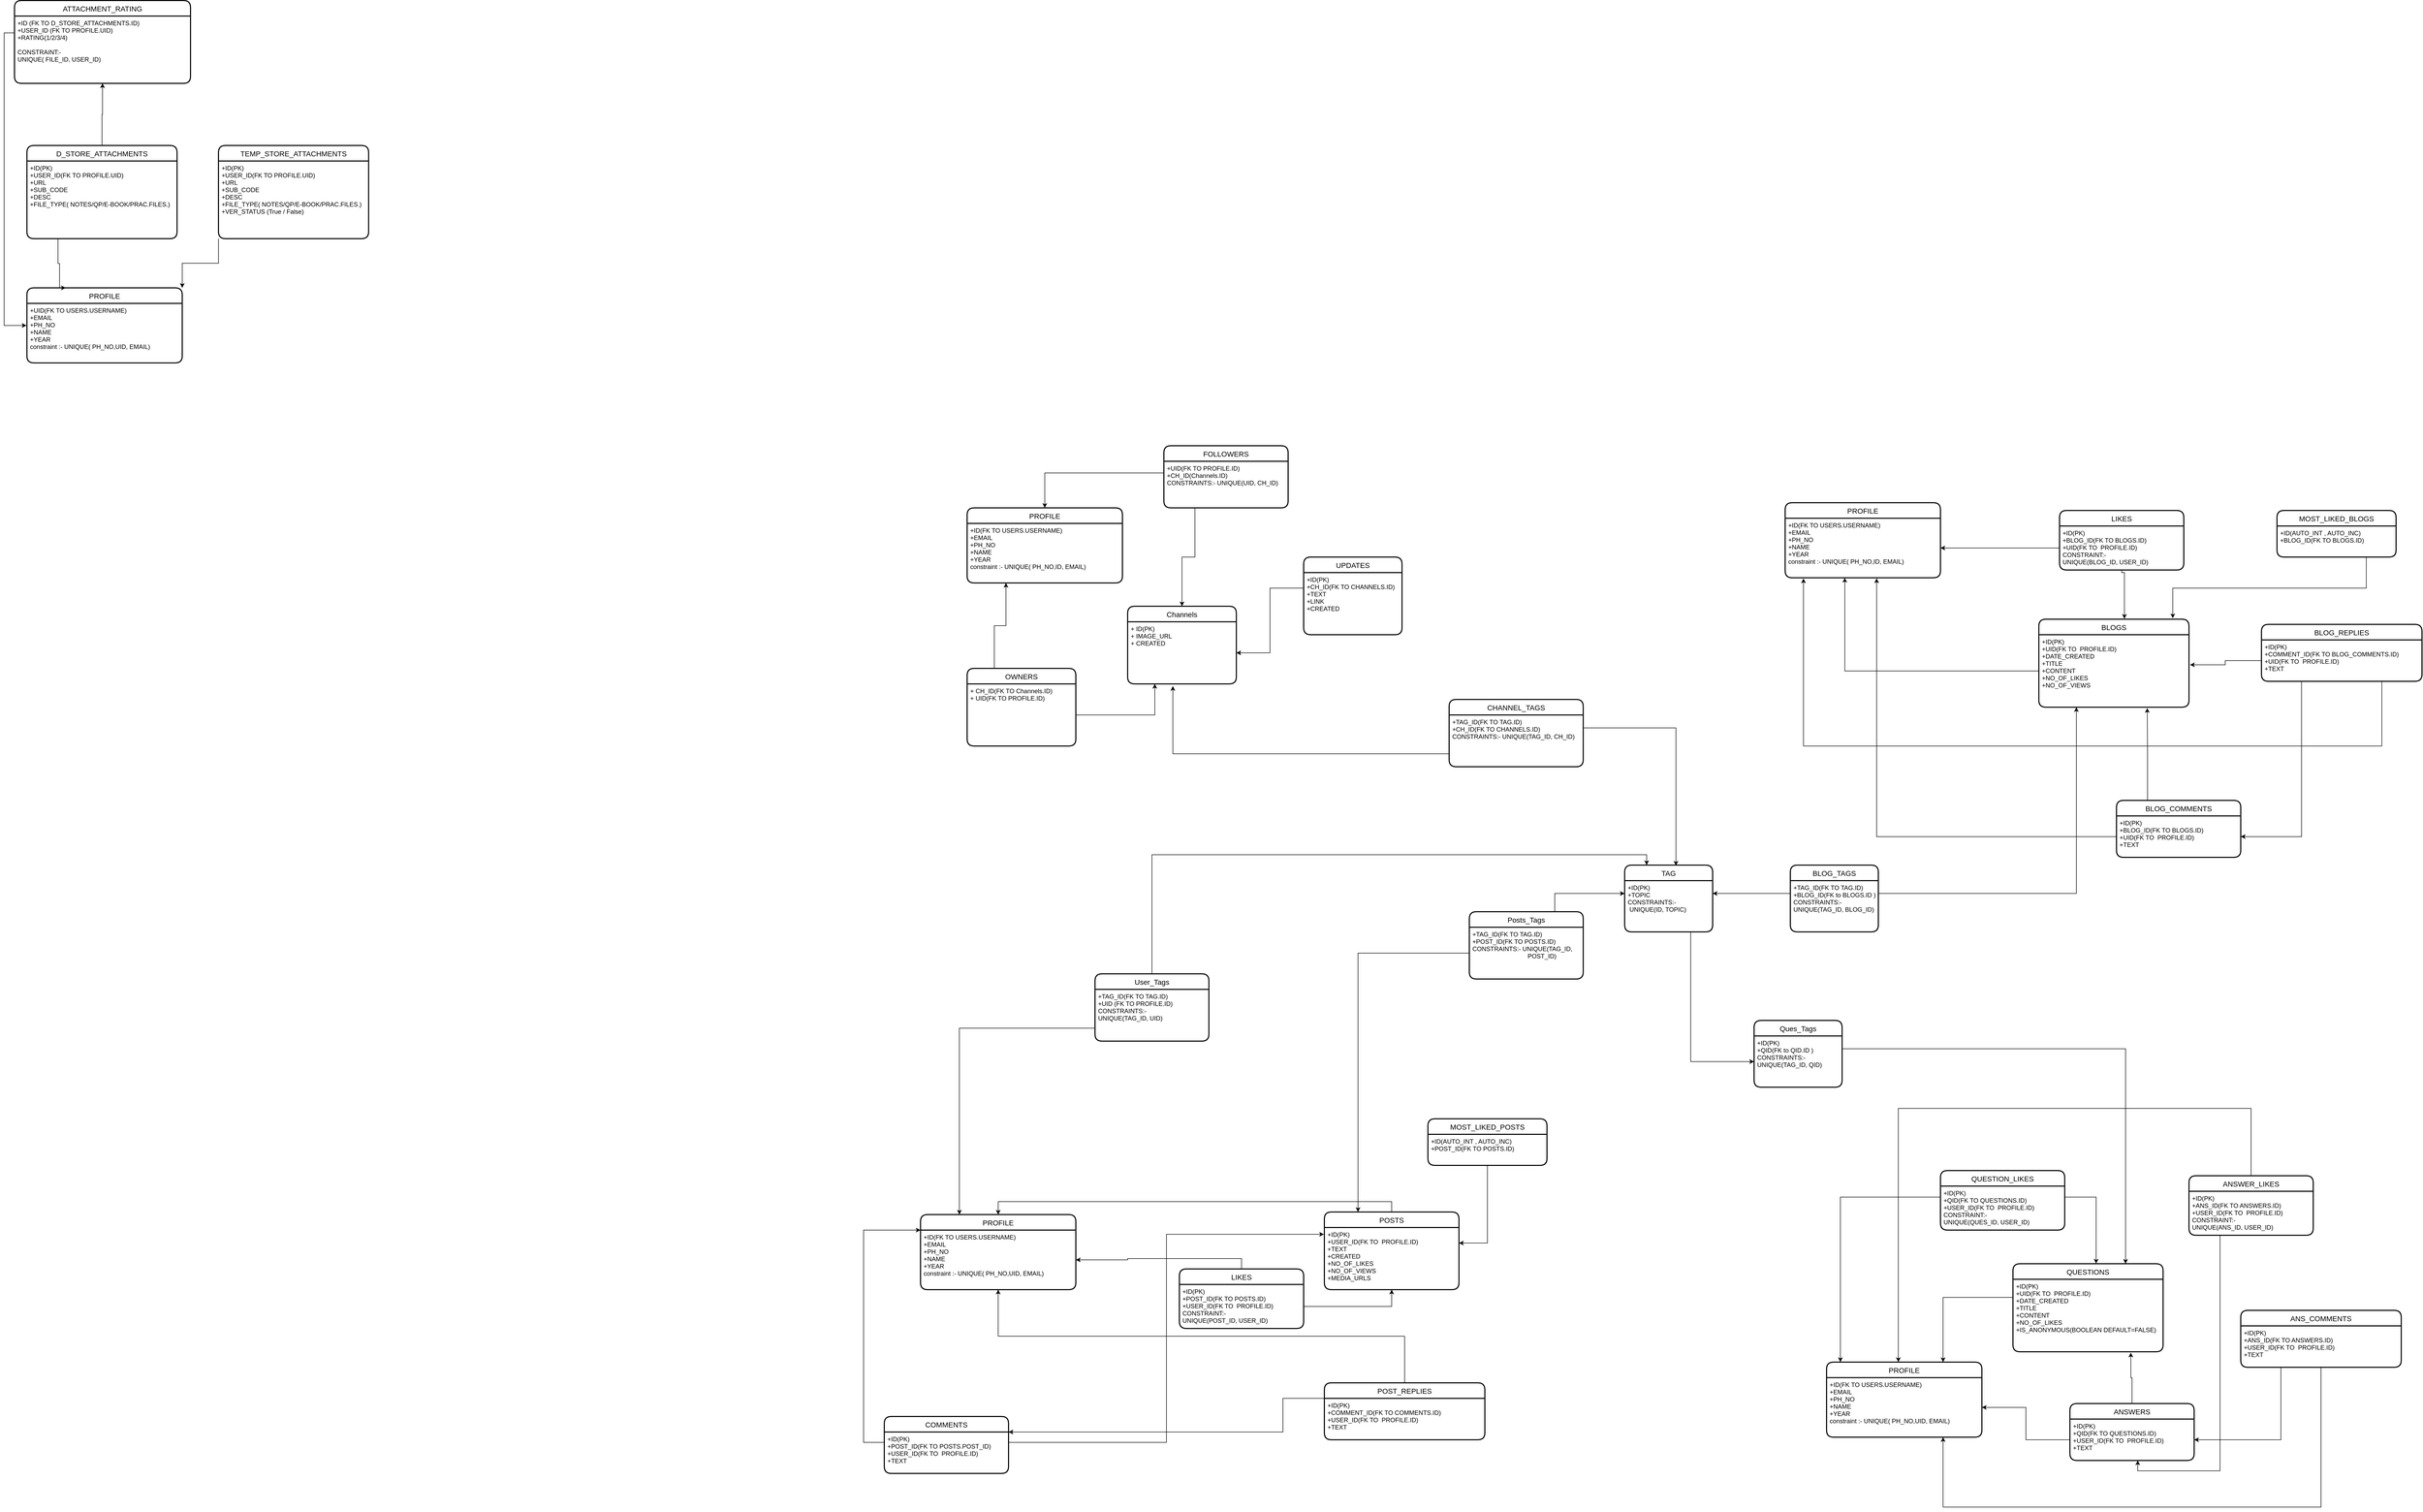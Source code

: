 <mxfile version="20.2.7" type="github">
  <diagram id="v6MhGzl9Ut_vb9ysP9-F" name="Page-1">
    <mxGraphModel dx="3438" dy="3349" grid="1" gridSize="10" guides="1" tooltips="1" connect="1" arrows="1" fold="1" page="1" pageScale="1" pageWidth="827" pageHeight="1169" math="0" shadow="0">
      <root>
        <mxCell id="0" />
        <mxCell id="1" parent="0" />
        <mxCell id="1lAsEYCgAlX6sePm31HV-1" value="PROFILE" style="swimlane;childLayout=stackLayout;horizontal=1;startSize=30;horizontalStack=0;rounded=1;fontSize=14;fontStyle=0;strokeWidth=2;resizeParent=0;resizeLast=1;shadow=0;dashed=0;align=center;" parent="1" vertex="1">
          <mxGeometry x="270" y="305" width="300" height="145" as="geometry">
            <mxRectangle x="70" y="260" width="80" height="30" as="alternateBounds" />
          </mxGeometry>
        </mxCell>
        <mxCell id="1lAsEYCgAlX6sePm31HV-2" value="+ID(FK TO USERS.USERNAME)&#xa;+EMAIL&#xa;+PH_NO&#xa;+NAME&#xa;+YEAR&#xa;constraint :- UNIQUE( PH_NO,UID, EMAIL)" style="align=left;strokeColor=none;fillColor=none;spacingLeft=4;fontSize=12;verticalAlign=top;resizable=0;rotatable=0;part=1;" parent="1lAsEYCgAlX6sePm31HV-1" vertex="1">
          <mxGeometry y="30" width="300" height="115" as="geometry" />
        </mxCell>
        <mxCell id="1lAsEYCgAlX6sePm31HV-76" style="edgeStyle=orthogonalEdgeStyle;rounded=0;orthogonalLoop=1;jettySize=auto;html=1;exitX=0.5;exitY=0;exitDx=0;exitDy=0;entryX=0.5;entryY=0;entryDx=0;entryDy=0;" parent="1" source="1lAsEYCgAlX6sePm31HV-6" target="1lAsEYCgAlX6sePm31HV-1" edge="1">
          <mxGeometry relative="1" as="geometry" />
        </mxCell>
        <mxCell id="1lAsEYCgAlX6sePm31HV-6" value="POSTS" style="swimlane;childLayout=stackLayout;horizontal=1;startSize=30;horizontalStack=0;rounded=1;fontSize=14;fontStyle=0;strokeWidth=2;resizeParent=0;resizeLast=1;shadow=0;dashed=0;align=center;" parent="1" vertex="1">
          <mxGeometry x="1050" y="300" width="260" height="150" as="geometry" />
        </mxCell>
        <mxCell id="1lAsEYCgAlX6sePm31HV-7" value="+ID(PK)&#xa;+USER_ID(FK TO  PROFILE.ID)&#xa;+TEXT&#xa;+CREATED&#xa;+NO_OF_LIKES&#xa;+NO_OF_VIEWS&#xa;+MEDIA_URLS" style="align=left;strokeColor=none;fillColor=none;spacingLeft=4;fontSize=12;verticalAlign=top;resizable=0;rotatable=0;part=1;" parent="1lAsEYCgAlX6sePm31HV-6" vertex="1">
          <mxGeometry y="30" width="260" height="120" as="geometry" />
        </mxCell>
        <mxCell id="1lAsEYCgAlX6sePm31HV-11" value="COMMENTS" style="swimlane;childLayout=stackLayout;horizontal=1;startSize=30;horizontalStack=0;rounded=1;fontSize=14;fontStyle=0;strokeWidth=2;resizeParent=0;resizeLast=1;shadow=0;dashed=0;align=center;" parent="1" vertex="1">
          <mxGeometry x="200" y="695" width="240" height="110" as="geometry" />
        </mxCell>
        <mxCell id="1lAsEYCgAlX6sePm31HV-12" value="+ID(PK)&#xa;+POST_ID(FK TO POSTS.POST_ID)&#xa;+USER_ID(FK TO  PROFILE.ID)&#xa;+TEXT" style="align=left;strokeColor=none;fillColor=none;spacingLeft=4;fontSize=12;verticalAlign=top;resizable=0;rotatable=0;part=1;" parent="1lAsEYCgAlX6sePm31HV-11" vertex="1">
          <mxGeometry y="30" width="240" height="80" as="geometry" />
        </mxCell>
        <mxCell id="1lAsEYCgAlX6sePm31HV-14" style="edgeStyle=orthogonalEdgeStyle;rounded=0;orthogonalLoop=1;jettySize=auto;html=1;exitX=0;exitY=0.25;exitDx=0;exitDy=0;entryX=0;entryY=0;entryDx=0;entryDy=0;" parent="1" source="1lAsEYCgAlX6sePm31HV-12" target="1lAsEYCgAlX6sePm31HV-2" edge="1">
          <mxGeometry relative="1" as="geometry">
            <Array as="points">
              <mxPoint x="160" y="745" />
              <mxPoint x="160" y="335" />
            </Array>
          </mxGeometry>
        </mxCell>
        <mxCell id="1lAsEYCgAlX6sePm31HV-75" style="edgeStyle=orthogonalEdgeStyle;rounded=0;orthogonalLoop=1;jettySize=auto;html=1;exitX=0.5;exitY=0;exitDx=0;exitDy=0;entryX=0.5;entryY=1;entryDx=0;entryDy=0;" parent="1" source="1lAsEYCgAlX6sePm31HV-67" target="1lAsEYCgAlX6sePm31HV-2" edge="1">
          <mxGeometry relative="1" as="geometry" />
        </mxCell>
        <mxCell id="1lAsEYCgAlX6sePm31HV-67" value="POST_REPLIES" style="swimlane;childLayout=stackLayout;horizontal=1;startSize=30;horizontalStack=0;rounded=1;fontSize=14;fontStyle=0;strokeWidth=2;resizeParent=0;resizeLast=1;shadow=0;dashed=0;align=center;" parent="1" vertex="1">
          <mxGeometry x="1050" y="630" width="310" height="110" as="geometry" />
        </mxCell>
        <mxCell id="1lAsEYCgAlX6sePm31HV-68" value="+ID(PK)&#xa;+COMMENT_ID(FK TO COMMENTS.ID)&#xa;+USER_ID(FK TO  PROFILE.ID)&#xa;+TEXT" style="align=left;strokeColor=none;fillColor=none;spacingLeft=4;fontSize=12;verticalAlign=top;resizable=0;rotatable=0;part=1;" parent="1lAsEYCgAlX6sePm31HV-67" vertex="1">
          <mxGeometry y="30" width="310" height="80" as="geometry" />
        </mxCell>
        <mxCell id="1lAsEYCgAlX6sePm31HV-71" style="edgeStyle=orthogonalEdgeStyle;rounded=0;orthogonalLoop=1;jettySize=auto;html=1;exitX=0;exitY=0;exitDx=0;exitDy=0;entryX=1;entryY=0;entryDx=0;entryDy=0;" parent="1" source="1lAsEYCgAlX6sePm31HV-68" target="1lAsEYCgAlX6sePm31HV-12" edge="1">
          <mxGeometry relative="1" as="geometry">
            <Array as="points">
              <mxPoint x="970" y="725" />
            </Array>
          </mxGeometry>
        </mxCell>
        <mxCell id="1lAsEYCgAlX6sePm31HV-73" style="edgeStyle=orthogonalEdgeStyle;rounded=0;orthogonalLoop=1;jettySize=auto;html=1;exitX=1;exitY=0.25;exitDx=0;exitDy=0;entryX=-0.003;entryY=0.109;entryDx=0;entryDy=0;entryPerimeter=0;" parent="1" source="1lAsEYCgAlX6sePm31HV-12" target="1lAsEYCgAlX6sePm31HV-7" edge="1">
          <mxGeometry relative="1" as="geometry" />
        </mxCell>
        <mxCell id="1lAsEYCgAlX6sePm31HV-80" style="edgeStyle=orthogonalEdgeStyle;rounded=0;orthogonalLoop=1;jettySize=auto;html=1;exitX=0.5;exitY=0;exitDx=0;exitDy=0;" parent="1" source="1lAsEYCgAlX6sePm31HV-77" target="1lAsEYCgAlX6sePm31HV-2" edge="1">
          <mxGeometry relative="1" as="geometry" />
        </mxCell>
        <mxCell id="1lAsEYCgAlX6sePm31HV-77" value="LIKES" style="swimlane;childLayout=stackLayout;horizontal=1;startSize=30;horizontalStack=0;rounded=1;fontSize=14;fontStyle=0;strokeWidth=2;resizeParent=0;resizeLast=1;shadow=0;dashed=0;align=center;" parent="1" vertex="1">
          <mxGeometry x="770" y="410" width="240" height="115" as="geometry" />
        </mxCell>
        <mxCell id="1lAsEYCgAlX6sePm31HV-78" value="+ID(PK)&#xa;+POST_ID(FK TO POSTS.ID)&#xa;+USER_ID(FK TO  PROFILE.ID)&#xa;CONSTRAINT:-&#xa;UNIQUE(POST_ID, USER_ID)" style="align=left;strokeColor=none;fillColor=none;spacingLeft=4;fontSize=12;verticalAlign=top;resizable=0;rotatable=0;part=1;" parent="1lAsEYCgAlX6sePm31HV-77" vertex="1">
          <mxGeometry y="30" width="240" height="85" as="geometry" />
        </mxCell>
        <mxCell id="1lAsEYCgAlX6sePm31HV-89" value="MOST_LIKED_POSTS" style="swimlane;childLayout=stackLayout;horizontal=1;startSize=30;horizontalStack=0;rounded=1;fontSize=14;fontStyle=0;strokeWidth=2;resizeParent=0;resizeLast=1;shadow=0;dashed=0;align=center;" parent="1" vertex="1">
          <mxGeometry x="1250" y="120" width="230" height="90" as="geometry" />
        </mxCell>
        <mxCell id="1lAsEYCgAlX6sePm31HV-90" value="+ID(AUTO_INT , AUTO_INC)&#xa;+POST_ID(FK TO POSTS.ID)" style="align=left;strokeColor=none;fillColor=none;spacingLeft=4;fontSize=12;verticalAlign=top;resizable=0;rotatable=0;part=1;" parent="1lAsEYCgAlX6sePm31HV-89" vertex="1">
          <mxGeometry y="30" width="230" height="60" as="geometry" />
        </mxCell>
        <mxCell id="1lAsEYCgAlX6sePm31HV-91" style="edgeStyle=orthogonalEdgeStyle;rounded=0;orthogonalLoop=1;jettySize=auto;html=1;exitX=0.5;exitY=1;exitDx=0;exitDy=0;entryX=1;entryY=0.25;entryDx=0;entryDy=0;" parent="1" source="1lAsEYCgAlX6sePm31HV-90" target="1lAsEYCgAlX6sePm31HV-7" edge="1">
          <mxGeometry relative="1" as="geometry" />
        </mxCell>
        <mxCell id="JsNUfQA0gymqFtGWAfHF-6" style="edgeStyle=orthogonalEdgeStyle;rounded=0;orthogonalLoop=1;jettySize=auto;html=1;exitX=1;exitY=0.5;exitDx=0;exitDy=0;entryX=0.5;entryY=1;entryDx=0;entryDy=0;" parent="1" source="1lAsEYCgAlX6sePm31HV-78" target="1lAsEYCgAlX6sePm31HV-7" edge="1">
          <mxGeometry relative="1" as="geometry" />
        </mxCell>
        <mxCell id="MGJTp-JD5_m7ENDqBsiT-18" value="BLOGS" style="swimlane;childLayout=stackLayout;horizontal=1;startSize=30;horizontalStack=0;rounded=1;fontSize=14;fontStyle=0;strokeWidth=2;resizeParent=0;resizeLast=1;shadow=0;dashed=0;align=center;" parent="1" vertex="1">
          <mxGeometry x="2430" y="-845" width="290" height="170" as="geometry" />
        </mxCell>
        <mxCell id="MGJTp-JD5_m7ENDqBsiT-19" value="+ID(PK)&#xa;+UID(FK TO  PROFILE.ID)&#xa;+DATE_CREATED&#xa;+TITLE&#xa;+CONTENT&#xa;+NO_OF_LIKES&#xa;+NO_OF_VIEWS&#xa;" style="align=left;strokeColor=none;fillColor=none;spacingLeft=4;fontSize=12;verticalAlign=top;resizable=0;rotatable=0;part=1;" parent="MGJTp-JD5_m7ENDqBsiT-18" vertex="1">
          <mxGeometry y="30" width="290" height="140" as="geometry" />
        </mxCell>
        <mxCell id="MGJTp-JD5_m7ENDqBsiT-20" value="LIKES" style="swimlane;childLayout=stackLayout;horizontal=1;startSize=30;horizontalStack=0;rounded=1;fontSize=14;fontStyle=0;strokeWidth=2;resizeParent=0;resizeLast=1;shadow=0;dashed=0;align=center;" parent="1" vertex="1">
          <mxGeometry x="2470" y="-1055" width="240" height="115" as="geometry" />
        </mxCell>
        <mxCell id="MGJTp-JD5_m7ENDqBsiT-21" value="+ID(PK)&#xa;+BLOG_ID(FK TO BLOGS.ID)&#xa;+UID(FK TO  PROFILE.ID)&#xa;CONSTRAINT:-&#xa;UNIQUE(BLOG_ID, USER_ID)" style="align=left;strokeColor=none;fillColor=none;spacingLeft=4;fontSize=12;verticalAlign=top;resizable=0;rotatable=0;part=1;" parent="MGJTp-JD5_m7ENDqBsiT-20" vertex="1">
          <mxGeometry y="30" width="240" height="85" as="geometry" />
        </mxCell>
        <mxCell id="MGJTp-JD5_m7ENDqBsiT-85" style="edgeStyle=orthogonalEdgeStyle;rounded=0;orthogonalLoop=1;jettySize=auto;html=1;exitX=0.25;exitY=0;exitDx=0;exitDy=0;entryX=0.722;entryY=1.012;entryDx=0;entryDy=0;entryPerimeter=0;" parent="1" source="MGJTp-JD5_m7ENDqBsiT-22" target="MGJTp-JD5_m7ENDqBsiT-19" edge="1">
          <mxGeometry relative="1" as="geometry" />
        </mxCell>
        <mxCell id="MGJTp-JD5_m7ENDqBsiT-22" value="BLOG_COMMENTS" style="swimlane;childLayout=stackLayout;horizontal=1;startSize=30;horizontalStack=0;rounded=1;fontSize=14;fontStyle=0;strokeWidth=2;resizeParent=0;resizeLast=1;shadow=0;dashed=0;align=center;" parent="1" vertex="1">
          <mxGeometry x="2580" y="-495" width="240" height="110" as="geometry" />
        </mxCell>
        <mxCell id="MGJTp-JD5_m7ENDqBsiT-23" value="+ID(PK)&#xa;+BLOG_ID(FK TO BLOGS.ID)&#xa;+UID(FK TO  PROFILE.ID)&#xa;+TEXT" style="align=left;strokeColor=none;fillColor=none;spacingLeft=4;fontSize=12;verticalAlign=top;resizable=0;rotatable=0;part=1;" parent="MGJTp-JD5_m7ENDqBsiT-22" vertex="1">
          <mxGeometry y="30" width="240" height="80" as="geometry" />
        </mxCell>
        <mxCell id="MGJTp-JD5_m7ENDqBsiT-24" value="MOST_LIKED_BLOGS" style="swimlane;childLayout=stackLayout;horizontal=1;startSize=30;horizontalStack=0;rounded=1;fontSize=14;fontStyle=0;strokeWidth=2;resizeParent=0;resizeLast=1;shadow=0;dashed=0;align=center;" parent="1" vertex="1">
          <mxGeometry x="2890" y="-1055" width="230" height="90" as="geometry" />
        </mxCell>
        <mxCell id="MGJTp-JD5_m7ENDqBsiT-25" value="+ID(AUTO_INT , AUTO_INC)&#xa;+BLOG_ID(FK TO BLOGS.ID)" style="align=left;strokeColor=none;fillColor=none;spacingLeft=4;fontSize=12;verticalAlign=top;resizable=0;rotatable=0;part=1;" parent="MGJTp-JD5_m7ENDqBsiT-24" vertex="1">
          <mxGeometry y="30" width="230" height="60" as="geometry" />
        </mxCell>
        <mxCell id="MGJTp-JD5_m7ENDqBsiT-26" style="edgeStyle=orthogonalEdgeStyle;rounded=0;orthogonalLoop=1;jettySize=auto;html=1;entryX=0.57;entryY=-0.005;entryDx=0;entryDy=0;entryPerimeter=0;" parent="1" source="MGJTp-JD5_m7ENDqBsiT-21" target="MGJTp-JD5_m7ENDqBsiT-18" edge="1">
          <mxGeometry relative="1" as="geometry">
            <Array as="points">
              <mxPoint x="2590" y="-935" />
              <mxPoint x="2595" y="-935" />
            </Array>
          </mxGeometry>
        </mxCell>
        <mxCell id="MGJTp-JD5_m7ENDqBsiT-27" value="BLOG_REPLIES" style="swimlane;childLayout=stackLayout;horizontal=1;startSize=30;horizontalStack=0;rounded=1;fontSize=14;fontStyle=0;strokeWidth=2;resizeParent=0;resizeLast=1;shadow=0;dashed=0;align=center;" parent="1" vertex="1">
          <mxGeometry x="2860" y="-835" width="310" height="110" as="geometry" />
        </mxCell>
        <mxCell id="MGJTp-JD5_m7ENDqBsiT-28" value="+ID(PK)&#xa;+COMMENT_ID(FK TO BLOG_COMMENTS.ID)&#xa;+UID(FK TO  PROFILE.ID)&#xa;+TEXT" style="align=left;strokeColor=none;fillColor=none;spacingLeft=4;fontSize=12;verticalAlign=top;resizable=0;rotatable=0;part=1;" parent="MGJTp-JD5_m7ENDqBsiT-27" vertex="1">
          <mxGeometry y="30" width="310" height="80" as="geometry" />
        </mxCell>
        <mxCell id="MGJTp-JD5_m7ENDqBsiT-29" style="edgeStyle=orthogonalEdgeStyle;rounded=0;orthogonalLoop=1;jettySize=auto;html=1;exitX=0;exitY=0.5;exitDx=0;exitDy=0;entryX=1.007;entryY=0.415;entryDx=0;entryDy=0;entryPerimeter=0;" parent="1" source="MGJTp-JD5_m7ENDqBsiT-28" target="MGJTp-JD5_m7ENDqBsiT-19" edge="1">
          <mxGeometry relative="1" as="geometry" />
        </mxCell>
        <mxCell id="MGJTp-JD5_m7ENDqBsiT-30" style="edgeStyle=orthogonalEdgeStyle;rounded=0;orthogonalLoop=1;jettySize=auto;html=1;exitX=0.75;exitY=1;exitDx=0;exitDy=0;entryX=0.892;entryY=-0.011;entryDx=0;entryDy=0;entryPerimeter=0;" parent="1" source="MGJTp-JD5_m7ENDqBsiT-25" target="MGJTp-JD5_m7ENDqBsiT-18" edge="1">
          <mxGeometry relative="1" as="geometry" />
        </mxCell>
        <mxCell id="MGJTp-JD5_m7ENDqBsiT-31" style="edgeStyle=orthogonalEdgeStyle;rounded=0;orthogonalLoop=1;jettySize=auto;html=1;exitX=0.25;exitY=1;exitDx=0;exitDy=0;entryX=1;entryY=0.5;entryDx=0;entryDy=0;" parent="1" source="MGJTp-JD5_m7ENDqBsiT-28" target="MGJTp-JD5_m7ENDqBsiT-23" edge="1">
          <mxGeometry relative="1" as="geometry" />
        </mxCell>
        <mxCell id="MGJTp-JD5_m7ENDqBsiT-36" value="PROFILE" style="swimlane;childLayout=stackLayout;horizontal=1;startSize=30;horizontalStack=0;rounded=1;fontSize=14;fontStyle=0;strokeWidth=2;resizeParent=0;resizeLast=1;shadow=0;dashed=0;align=center;" parent="1" vertex="1">
          <mxGeometry x="1940" y="-1070" width="300" height="145" as="geometry">
            <mxRectangle x="70" y="260" width="80" height="30" as="alternateBounds" />
          </mxGeometry>
        </mxCell>
        <mxCell id="MGJTp-JD5_m7ENDqBsiT-37" value="+ID(FK TO USERS.USERNAME)&#xa;+EMAIL&#xa;+PH_NO&#xa;+NAME&#xa;+YEAR&#xa;constraint :- UNIQUE( PH_NO,ID, EMAIL)" style="align=left;strokeColor=none;fillColor=none;spacingLeft=4;fontSize=12;verticalAlign=top;resizable=0;rotatable=0;part=1;" parent="MGJTp-JD5_m7ENDqBsiT-36" vertex="1">
          <mxGeometry y="30" width="300" height="115" as="geometry" />
        </mxCell>
        <mxCell id="MGJTp-JD5_m7ENDqBsiT-41" style="edgeStyle=orthogonalEdgeStyle;rounded=0;orthogonalLoop=1;jettySize=auto;html=1;exitX=0;exitY=0.5;exitDx=0;exitDy=0;entryX=0.384;entryY=1.001;entryDx=0;entryDy=0;entryPerimeter=0;" parent="1" source="MGJTp-JD5_m7ENDqBsiT-19" target="MGJTp-JD5_m7ENDqBsiT-37" edge="1">
          <mxGeometry relative="1" as="geometry" />
        </mxCell>
        <mxCell id="MGJTp-JD5_m7ENDqBsiT-42" style="edgeStyle=orthogonalEdgeStyle;rounded=0;orthogonalLoop=1;jettySize=auto;html=1;exitX=0;exitY=0.5;exitDx=0;exitDy=0;entryX=0.589;entryY=1.01;entryDx=0;entryDy=0;entryPerimeter=0;" parent="1" source="MGJTp-JD5_m7ENDqBsiT-23" target="MGJTp-JD5_m7ENDqBsiT-37" edge="1">
          <mxGeometry relative="1" as="geometry" />
        </mxCell>
        <mxCell id="MGJTp-JD5_m7ENDqBsiT-52" value="PROFILE" style="swimlane;childLayout=stackLayout;horizontal=1;startSize=30;horizontalStack=0;rounded=1;fontSize=14;fontStyle=0;strokeWidth=2;resizeParent=0;resizeLast=1;shadow=0;dashed=0;align=center;" parent="1" vertex="1">
          <mxGeometry x="-1456" y="-1485" width="300" height="145" as="geometry">
            <mxRectangle x="70" y="260" width="80" height="30" as="alternateBounds" />
          </mxGeometry>
        </mxCell>
        <mxCell id="MGJTp-JD5_m7ENDqBsiT-53" value="+UID(FK TO USERS.USERNAME)&#xa;+EMAIL&#xa;+PH_NO&#xa;+NAME&#xa;+YEAR&#xa;constraint :- UNIQUE( PH_NO,UID, EMAIL)" style="align=left;strokeColor=none;fillColor=none;spacingLeft=4;fontSize=12;verticalAlign=top;resizable=0;rotatable=0;part=1;" parent="MGJTp-JD5_m7ENDqBsiT-52" vertex="1">
          <mxGeometry y="30" width="300" height="115" as="geometry" />
        </mxCell>
        <mxCell id="MGJTp-JD5_m7ENDqBsiT-54" style="edgeStyle=orthogonalEdgeStyle;rounded=0;orthogonalLoop=1;jettySize=auto;html=1;exitX=0.5;exitY=0;exitDx=0;exitDy=0;entryX=0.5;entryY=1;entryDx=0;entryDy=0;" parent="1" source="MGJTp-JD5_m7ENDqBsiT-55" target="MGJTp-JD5_m7ENDqBsiT-62" edge="1">
          <mxGeometry relative="1" as="geometry" />
        </mxCell>
        <mxCell id="MGJTp-JD5_m7ENDqBsiT-55" value="D_STORE_ATTACHMENTS" style="swimlane;childLayout=stackLayout;horizontal=1;startSize=30;horizontalStack=0;rounded=1;fontSize=14;fontStyle=0;strokeWidth=2;resizeParent=0;resizeLast=1;shadow=0;dashed=0;align=center;" parent="1" vertex="1">
          <mxGeometry x="-1456" y="-1760" width="290" height="180" as="geometry" />
        </mxCell>
        <mxCell id="MGJTp-JD5_m7ENDqBsiT-56" value="+ID(PK)&#xa;+USER_ID(FK TO PROFILE.UID)&#xa;+URL&#xa;+SUB_CODE&#xa;+DESC&#xa;+FILE_TYPE( NOTES/QP/E-BOOK/PRAC.FILES.)&#xa;" style="align=left;strokeColor=none;fillColor=none;spacingLeft=4;fontSize=12;verticalAlign=top;resizable=0;rotatable=0;part=1;" parent="MGJTp-JD5_m7ENDqBsiT-55" vertex="1">
          <mxGeometry y="30" width="290" height="150" as="geometry" />
        </mxCell>
        <mxCell id="MGJTp-JD5_m7ENDqBsiT-57" value="TEMP_STORE_ATTACHMENTS" style="swimlane;childLayout=stackLayout;horizontal=1;startSize=30;horizontalStack=0;rounded=1;fontSize=14;fontStyle=0;strokeWidth=2;resizeParent=0;resizeLast=1;shadow=0;dashed=0;align=center;" parent="1" vertex="1">
          <mxGeometry x="-1086" y="-1760" width="290" height="180" as="geometry" />
        </mxCell>
        <mxCell id="MGJTp-JD5_m7ENDqBsiT-58" value="+ID(PK)&#xa;+USER_ID(FK TO PROFILE.UID)&#xa;+URL&#xa;+SUB_CODE&#xa;+DESC&#xa;+FILE_TYPE( NOTES/QP/E-BOOK/PRAC.FILES.)&#xa;+VER_STATUS (True / False)" style="align=left;strokeColor=none;fillColor=none;spacingLeft=4;fontSize=12;verticalAlign=top;resizable=0;rotatable=0;part=1;" parent="MGJTp-JD5_m7ENDqBsiT-57" vertex="1">
          <mxGeometry y="30" width="290" height="150" as="geometry" />
        </mxCell>
        <mxCell id="MGJTp-JD5_m7ENDqBsiT-59" style="edgeStyle=orthogonalEdgeStyle;rounded=0;orthogonalLoop=1;jettySize=auto;html=1;exitX=0.25;exitY=1;exitDx=0;exitDy=0;entryX=0.25;entryY=0;entryDx=0;entryDy=0;" parent="1" source="MGJTp-JD5_m7ENDqBsiT-56" target="MGJTp-JD5_m7ENDqBsiT-52" edge="1">
          <mxGeometry relative="1" as="geometry">
            <Array as="points">
              <mxPoint x="-1396" y="-1580" />
              <mxPoint x="-1396" y="-1532" />
              <mxPoint x="-1393" y="-1532" />
            </Array>
          </mxGeometry>
        </mxCell>
        <mxCell id="MGJTp-JD5_m7ENDqBsiT-60" style="edgeStyle=orthogonalEdgeStyle;rounded=0;orthogonalLoop=1;jettySize=auto;html=1;exitX=0;exitY=1;exitDx=0;exitDy=0;entryX=1;entryY=0;entryDx=0;entryDy=0;" parent="1" source="MGJTp-JD5_m7ENDqBsiT-58" target="MGJTp-JD5_m7ENDqBsiT-52" edge="1">
          <mxGeometry relative="1" as="geometry" />
        </mxCell>
        <mxCell id="MGJTp-JD5_m7ENDqBsiT-61" value="ATTACHMENT_RATING" style="swimlane;childLayout=stackLayout;horizontal=1;startSize=30;horizontalStack=0;rounded=1;fontSize=14;fontStyle=0;strokeWidth=2;resizeParent=0;resizeLast=1;shadow=0;dashed=0;align=center;" parent="1" vertex="1">
          <mxGeometry x="-1480" y="-2040" width="340" height="160" as="geometry" />
        </mxCell>
        <mxCell id="MGJTp-JD5_m7ENDqBsiT-62" value="+ID (FK TO D_STORE_ATTACHMENTS.ID)&#xa;+USER_ID (FK TO PROFILE.UID)&#xa;+RATING(1/2/3/4)&#xa;&#xa;CONSTRAINT:-&#xa;UNIQUE( FILE_ID, USER_ID)" style="align=left;strokeColor=none;fillColor=none;spacingLeft=4;fontSize=12;verticalAlign=top;resizable=0;rotatable=0;part=1;" parent="MGJTp-JD5_m7ENDqBsiT-61" vertex="1">
          <mxGeometry y="30" width="340" height="130" as="geometry" />
        </mxCell>
        <mxCell id="MGJTp-JD5_m7ENDqBsiT-63" style="edgeStyle=orthogonalEdgeStyle;rounded=0;orthogonalLoop=1;jettySize=auto;html=1;exitX=0;exitY=0.25;exitDx=0;exitDy=0;entryX=-0.003;entryY=0.371;entryDx=0;entryDy=0;entryPerimeter=0;" parent="1" source="MGJTp-JD5_m7ENDqBsiT-62" target="MGJTp-JD5_m7ENDqBsiT-53" edge="1">
          <mxGeometry relative="1" as="geometry" />
        </mxCell>
        <mxCell id="MGJTp-JD5_m7ENDqBsiT-65" value="PROFILE" style="swimlane;childLayout=stackLayout;horizontal=1;startSize=30;horizontalStack=0;rounded=1;fontSize=14;fontStyle=0;strokeWidth=2;resizeParent=0;resizeLast=1;shadow=0;dashed=0;align=center;" parent="1" vertex="1">
          <mxGeometry x="2020" y="590" width="300" height="145" as="geometry">
            <mxRectangle x="70" y="260" width="80" height="30" as="alternateBounds" />
          </mxGeometry>
        </mxCell>
        <mxCell id="MGJTp-JD5_m7ENDqBsiT-66" value="+ID(FK TO USERS.USERNAME)&#xa;+EMAIL&#xa;+PH_NO&#xa;+NAME&#xa;+YEAR&#xa;constraint :- UNIQUE( PH_NO,UID, EMAIL)" style="align=left;strokeColor=none;fillColor=none;spacingLeft=4;fontSize=12;verticalAlign=top;resizable=0;rotatable=0;part=1;" parent="MGJTp-JD5_m7ENDqBsiT-65" vertex="1">
          <mxGeometry y="30" width="300" height="115" as="geometry" />
        </mxCell>
        <mxCell id="MGJTp-JD5_m7ENDqBsiT-94" style="edgeStyle=orthogonalEdgeStyle;rounded=0;orthogonalLoop=1;jettySize=auto;html=1;exitX=0.5;exitY=0;exitDx=0;exitDy=0;entryX=0.785;entryY=1.012;entryDx=0;entryDy=0;entryPerimeter=0;" parent="1" source="MGJTp-JD5_m7ENDqBsiT-73" target="MGJTp-JD5_m7ENDqBsiT-84" edge="1">
          <mxGeometry relative="1" as="geometry" />
        </mxCell>
        <mxCell id="MGJTp-JD5_m7ENDqBsiT-73" value="ANSWERS" style="swimlane;childLayout=stackLayout;horizontal=1;startSize=30;horizontalStack=0;rounded=1;fontSize=14;fontStyle=0;strokeWidth=2;resizeParent=0;resizeLast=1;shadow=0;dashed=0;align=center;" parent="1" vertex="1">
          <mxGeometry x="2490" y="670" width="240" height="110" as="geometry" />
        </mxCell>
        <mxCell id="MGJTp-JD5_m7ENDqBsiT-74" value="+ID(PK)&#xa;+QID(FK TO QUESTIONS.ID)&#xa;+USER_ID(FK TO  PROFILE.ID)&#xa;+TEXT" style="align=left;strokeColor=none;fillColor=none;spacingLeft=4;fontSize=12;verticalAlign=top;resizable=0;rotatable=0;part=1;" parent="MGJTp-JD5_m7ENDqBsiT-73" vertex="1">
          <mxGeometry y="30" width="240" height="80" as="geometry" />
        </mxCell>
        <mxCell id="MGJTp-JD5_m7ENDqBsiT-75" value="ANS_COMMENTS" style="swimlane;childLayout=stackLayout;horizontal=1;startSize=30;horizontalStack=0;rounded=1;fontSize=14;fontStyle=0;strokeWidth=2;resizeParent=0;resizeLast=1;shadow=0;dashed=0;align=center;" parent="1" vertex="1">
          <mxGeometry x="2820" y="490" width="310" height="110" as="geometry" />
        </mxCell>
        <mxCell id="MGJTp-JD5_m7ENDqBsiT-76" value="+ID(PK)&#xa;+ANS_ID(FK TO ANSWERS.ID)&#xa;+USER_ID(FK TO  PROFILE.ID)&#xa;+TEXT" style="align=left;strokeColor=none;fillColor=none;spacingLeft=4;fontSize=12;verticalAlign=top;resizable=0;rotatable=0;part=1;" parent="MGJTp-JD5_m7ENDqBsiT-75" vertex="1">
          <mxGeometry y="30" width="310" height="80" as="geometry" />
        </mxCell>
        <mxCell id="MGJTp-JD5_m7ENDqBsiT-77" value="QUESTION_LIKES" style="swimlane;childLayout=stackLayout;horizontal=1;startSize=30;horizontalStack=0;rounded=1;fontSize=14;fontStyle=0;strokeWidth=2;resizeParent=0;resizeLast=1;shadow=0;dashed=0;align=center;" parent="1" vertex="1">
          <mxGeometry x="2240" y="220" width="240" height="115" as="geometry" />
        </mxCell>
        <mxCell id="MGJTp-JD5_m7ENDqBsiT-78" value="+ID(PK)&#xa;+QID(FK TO QUESTIONS.ID)&#xa;+USER_ID(FK TO  PROFILE.ID)&#xa;CONSTRAINT:-&#xa;UNIQUE(QUES_ID, USER_ID)" style="align=left;strokeColor=none;fillColor=none;spacingLeft=4;fontSize=12;verticalAlign=top;resizable=0;rotatable=0;part=1;" parent="MGJTp-JD5_m7ENDqBsiT-77" vertex="1">
          <mxGeometry y="30" width="240" height="85" as="geometry" />
        </mxCell>
        <mxCell id="MGJTp-JD5_m7ENDqBsiT-91" style="edgeStyle=orthogonalEdgeStyle;rounded=0;orthogonalLoop=1;jettySize=auto;html=1;exitX=0.5;exitY=0;exitDx=0;exitDy=0;entryX=0.462;entryY=-0.001;entryDx=0;entryDy=0;entryPerimeter=0;" parent="1" source="MGJTp-JD5_m7ENDqBsiT-79" target="MGJTp-JD5_m7ENDqBsiT-65" edge="1">
          <mxGeometry relative="1" as="geometry">
            <Array as="points">
              <mxPoint x="2840" y="100" />
              <mxPoint x="2159" y="100" />
            </Array>
          </mxGeometry>
        </mxCell>
        <mxCell id="MGJTp-JD5_m7ENDqBsiT-79" value="ANSWER_LIKES" style="swimlane;childLayout=stackLayout;horizontal=1;startSize=30;horizontalStack=0;rounded=1;fontSize=14;fontStyle=0;strokeWidth=2;resizeParent=0;resizeLast=1;shadow=0;dashed=0;align=center;" parent="1" vertex="1">
          <mxGeometry x="2720" y="230" width="240" height="115" as="geometry" />
        </mxCell>
        <mxCell id="MGJTp-JD5_m7ENDqBsiT-80" value="+ID(PK)&#xa;+ANS_ID(FK TO ANSWERS.ID)&#xa;+USER_ID(FK TO  PROFILE.ID)&#xa;CONSTRAINT:-&#xa;UNIQUE(ANS_ID, USER_ID)" style="align=left;strokeColor=none;fillColor=none;spacingLeft=4;fontSize=12;verticalAlign=top;resizable=0;rotatable=0;part=1;" parent="MGJTp-JD5_m7ENDqBsiT-79" vertex="1">
          <mxGeometry y="30" width="240" height="85" as="geometry" />
        </mxCell>
        <mxCell id="MGJTp-JD5_m7ENDqBsiT-83" value="QUESTIONS" style="swimlane;childLayout=stackLayout;horizontal=1;startSize=30;horizontalStack=0;rounded=1;fontSize=14;fontStyle=0;strokeWidth=2;resizeParent=0;resizeLast=1;shadow=0;dashed=0;align=center;" parent="1" vertex="1">
          <mxGeometry x="2380" y="400" width="290" height="170" as="geometry" />
        </mxCell>
        <mxCell id="MGJTp-JD5_m7ENDqBsiT-84" value="+ID(PK)&#xa;+UID(FK TO  PROFILE.ID)&#xa;+DATE_CREATED&#xa;+TITLE&#xa;+CONTENT&#xa;+NO_OF_LIKES&#xa;+IS_ANONYMOUS(BOOLEAN DEFAULT=FALSE)&#xa;" style="align=left;strokeColor=none;fillColor=none;spacingLeft=4;fontSize=12;verticalAlign=top;resizable=0;rotatable=0;part=1;" parent="MGJTp-JD5_m7ENDqBsiT-83" vertex="1">
          <mxGeometry y="30" width="290" height="140" as="geometry" />
        </mxCell>
        <mxCell id="MGJTp-JD5_m7ENDqBsiT-86" style="edgeStyle=orthogonalEdgeStyle;rounded=0;orthogonalLoop=1;jettySize=auto;html=1;exitX=0;exitY=0.5;exitDx=0;exitDy=0;entryX=1;entryY=0.5;entryDx=0;entryDy=0;" parent="1" source="MGJTp-JD5_m7ENDqBsiT-21" target="MGJTp-JD5_m7ENDqBsiT-37" edge="1">
          <mxGeometry relative="1" as="geometry" />
        </mxCell>
        <mxCell id="MGJTp-JD5_m7ENDqBsiT-87" style="edgeStyle=orthogonalEdgeStyle;rounded=0;orthogonalLoop=1;jettySize=auto;html=1;exitX=0.75;exitY=1;exitDx=0;exitDy=0;entryX=0.118;entryY=1.012;entryDx=0;entryDy=0;entryPerimeter=0;" parent="1" source="MGJTp-JD5_m7ENDqBsiT-28" target="MGJTp-JD5_m7ENDqBsiT-37" edge="1">
          <mxGeometry relative="1" as="geometry">
            <Array as="points">
              <mxPoint x="3093" y="-600" />
              <mxPoint x="1975" y="-600" />
            </Array>
          </mxGeometry>
        </mxCell>
        <mxCell id="MGJTp-JD5_m7ENDqBsiT-88" style="edgeStyle=orthogonalEdgeStyle;rounded=0;orthogonalLoop=1;jettySize=auto;html=1;exitX=0;exitY=0.25;exitDx=0;exitDy=0;entryX=0.089;entryY=-0.001;entryDx=0;entryDy=0;entryPerimeter=0;" parent="1" source="MGJTp-JD5_m7ENDqBsiT-78" target="MGJTp-JD5_m7ENDqBsiT-65" edge="1">
          <mxGeometry relative="1" as="geometry" />
        </mxCell>
        <mxCell id="MGJTp-JD5_m7ENDqBsiT-89" style="edgeStyle=orthogonalEdgeStyle;rounded=0;orthogonalLoop=1;jettySize=auto;html=1;" parent="1" source="MGJTp-JD5_m7ENDqBsiT-74" target="MGJTp-JD5_m7ENDqBsiT-66" edge="1">
          <mxGeometry relative="1" as="geometry" />
        </mxCell>
        <mxCell id="MGJTp-JD5_m7ENDqBsiT-90" style="edgeStyle=orthogonalEdgeStyle;rounded=0;orthogonalLoop=1;jettySize=auto;html=1;exitX=0.5;exitY=1;exitDx=0;exitDy=0;entryX=0.75;entryY=1;entryDx=0;entryDy=0;" parent="1" source="MGJTp-JD5_m7ENDqBsiT-76" target="MGJTp-JD5_m7ENDqBsiT-66" edge="1">
          <mxGeometry relative="1" as="geometry">
            <Array as="points">
              <mxPoint x="2975" y="870" />
              <mxPoint x="2245" y="870" />
            </Array>
          </mxGeometry>
        </mxCell>
        <mxCell id="MGJTp-JD5_m7ENDqBsiT-92" style="edgeStyle=orthogonalEdgeStyle;rounded=0;orthogonalLoop=1;jettySize=auto;html=1;exitX=0.25;exitY=1;exitDx=0;exitDy=0;entryX=1;entryY=0.5;entryDx=0;entryDy=0;" parent="1" source="MGJTp-JD5_m7ENDqBsiT-76" target="MGJTp-JD5_m7ENDqBsiT-74" edge="1">
          <mxGeometry relative="1" as="geometry" />
        </mxCell>
        <mxCell id="MGJTp-JD5_m7ENDqBsiT-93" style="edgeStyle=orthogonalEdgeStyle;rounded=0;orthogonalLoop=1;jettySize=auto;html=1;exitX=0.25;exitY=1;exitDx=0;exitDy=0;entryX=0.546;entryY=0.999;entryDx=0;entryDy=0;entryPerimeter=0;" parent="1" source="MGJTp-JD5_m7ENDqBsiT-80" target="MGJTp-JD5_m7ENDqBsiT-74" edge="1">
          <mxGeometry relative="1" as="geometry" />
        </mxCell>
        <mxCell id="MGJTp-JD5_m7ENDqBsiT-95" style="edgeStyle=orthogonalEdgeStyle;rounded=0;orthogonalLoop=1;jettySize=auto;html=1;exitX=1;exitY=0.25;exitDx=0;exitDy=0;entryX=0.554;entryY=-0.002;entryDx=0;entryDy=0;entryPerimeter=0;" parent="1" source="MGJTp-JD5_m7ENDqBsiT-78" target="MGJTp-JD5_m7ENDqBsiT-83" edge="1">
          <mxGeometry relative="1" as="geometry" />
        </mxCell>
        <mxCell id="MGJTp-JD5_m7ENDqBsiT-96" style="edgeStyle=orthogonalEdgeStyle;rounded=0;orthogonalLoop=1;jettySize=auto;html=1;exitX=0;exitY=0.25;exitDx=0;exitDy=0;entryX=0.75;entryY=0;entryDx=0;entryDy=0;" parent="1" source="MGJTp-JD5_m7ENDqBsiT-84" target="MGJTp-JD5_m7ENDqBsiT-65" edge="1">
          <mxGeometry relative="1" as="geometry" />
        </mxCell>
        <mxCell id="7WxtvX7euv3PfZnyjlCn-1" value="TAG" style="swimlane;childLayout=stackLayout;horizontal=1;startSize=30;horizontalStack=0;rounded=1;fontSize=14;fontStyle=0;strokeWidth=2;resizeParent=0;resizeLast=1;shadow=0;dashed=0;align=center;" vertex="1" parent="1">
          <mxGeometry x="1630" y="-370" width="170" height="129" as="geometry" />
        </mxCell>
        <mxCell id="7WxtvX7euv3PfZnyjlCn-2" value="+ID(PK)&#xa;+TOPIC&#xa;CONSTRAINTS:-&#xa; UNIQUE(ID, TOPIC)&#xa;" style="align=left;strokeColor=none;fillColor=none;spacingLeft=4;fontSize=12;verticalAlign=top;resizable=0;rotatable=0;part=1;" vertex="1" parent="7WxtvX7euv3PfZnyjlCn-1">
          <mxGeometry y="30" width="170" height="99" as="geometry" />
        </mxCell>
        <mxCell id="7WxtvX7euv3PfZnyjlCn-6" value="Ques_Tags" style="swimlane;childLayout=stackLayout;horizontal=1;startSize=30;horizontalStack=0;rounded=1;fontSize=14;fontStyle=0;strokeWidth=2;resizeParent=0;resizeLast=1;shadow=0;dashed=0;align=center;" vertex="1" parent="1">
          <mxGeometry x="1880" y="-70" width="170" height="129" as="geometry" />
        </mxCell>
        <mxCell id="7WxtvX7euv3PfZnyjlCn-7" value="+ID(PK)&#xa;+QID(FK to QID.ID )&#xa;CONSTRAINTS:- &#xa;UNIQUE(TAG_ID, QID)" style="align=left;strokeColor=none;fillColor=none;spacingLeft=4;fontSize=12;verticalAlign=top;resizable=0;rotatable=0;part=1;" vertex="1" parent="7WxtvX7euv3PfZnyjlCn-6">
          <mxGeometry y="30" width="170" height="99" as="geometry" />
        </mxCell>
        <mxCell id="7WxtvX7euv3PfZnyjlCn-12" style="edgeStyle=orthogonalEdgeStyle;rounded=0;orthogonalLoop=1;jettySize=auto;html=1;exitX=0.75;exitY=0;exitDx=0;exitDy=0;entryX=0;entryY=0.25;entryDx=0;entryDy=0;" edge="1" parent="1" source="7WxtvX7euv3PfZnyjlCn-8" target="7WxtvX7euv3PfZnyjlCn-2">
          <mxGeometry relative="1" as="geometry" />
        </mxCell>
        <mxCell id="7WxtvX7euv3PfZnyjlCn-8" value="Posts_Tags" style="swimlane;childLayout=stackLayout;horizontal=1;startSize=30;horizontalStack=0;rounded=1;fontSize=14;fontStyle=0;strokeWidth=2;resizeParent=0;resizeLast=1;shadow=0;dashed=0;align=center;" vertex="1" parent="1">
          <mxGeometry x="1330" y="-280" width="220" height="130" as="geometry" />
        </mxCell>
        <mxCell id="7WxtvX7euv3PfZnyjlCn-9" value="+TAG_ID(FK TO TAG.ID)&#xa;+POST_ID(FK TO POSTS.ID)&#xa;CONSTRAINTS:- UNIQUE(TAG_ID, &#xa;                                POST_ID)" style="align=left;strokeColor=none;fillColor=none;spacingLeft=4;fontSize=12;verticalAlign=top;resizable=0;rotatable=0;part=1;" vertex="1" parent="7WxtvX7euv3PfZnyjlCn-8">
          <mxGeometry y="30" width="220" height="100" as="geometry" />
        </mxCell>
        <mxCell id="7WxtvX7euv3PfZnyjlCn-14" style="edgeStyle=orthogonalEdgeStyle;rounded=0;orthogonalLoop=1;jettySize=auto;html=1;exitX=0;exitY=0.5;exitDx=0;exitDy=0;entryX=0.25;entryY=0;entryDx=0;entryDy=0;" edge="1" parent="1" source="7WxtvX7euv3PfZnyjlCn-9" target="1lAsEYCgAlX6sePm31HV-6">
          <mxGeometry relative="1" as="geometry" />
        </mxCell>
        <mxCell id="7WxtvX7euv3PfZnyjlCn-15" style="edgeStyle=orthogonalEdgeStyle;rounded=0;orthogonalLoop=1;jettySize=auto;html=1;exitX=0.75;exitY=1;exitDx=0;exitDy=0;entryX=0;entryY=0.5;entryDx=0;entryDy=0;" edge="1" parent="1" source="7WxtvX7euv3PfZnyjlCn-2" target="7WxtvX7euv3PfZnyjlCn-7">
          <mxGeometry relative="1" as="geometry" />
        </mxCell>
        <mxCell id="7WxtvX7euv3PfZnyjlCn-16" style="edgeStyle=orthogonalEdgeStyle;rounded=0;orthogonalLoop=1;jettySize=auto;html=1;exitX=1;exitY=0.25;exitDx=0;exitDy=0;entryX=0.75;entryY=0;entryDx=0;entryDy=0;" edge="1" parent="1" source="7WxtvX7euv3PfZnyjlCn-7" target="MGJTp-JD5_m7ENDqBsiT-83">
          <mxGeometry relative="1" as="geometry" />
        </mxCell>
        <mxCell id="7WxtvX7euv3PfZnyjlCn-17" value="BLOG_TAGS" style="swimlane;childLayout=stackLayout;horizontal=1;startSize=30;horizontalStack=0;rounded=1;fontSize=14;fontStyle=0;strokeWidth=2;resizeParent=0;resizeLast=1;shadow=0;dashed=0;align=center;" vertex="1" parent="1">
          <mxGeometry x="1950" y="-370" width="170" height="129" as="geometry" />
        </mxCell>
        <mxCell id="7WxtvX7euv3PfZnyjlCn-18" value="+TAG_ID(FK TO TAG.ID)&#xa;+BLOG_ID(FK to BLOGS.ID )&#xa;CONSTRAINTS:- &#xa;UNIQUE(TAG_ID, BLOG_ID)" style="align=left;strokeColor=none;fillColor=none;spacingLeft=4;fontSize=12;verticalAlign=top;resizable=0;rotatable=0;part=1;" vertex="1" parent="7WxtvX7euv3PfZnyjlCn-17">
          <mxGeometry y="30" width="170" height="99" as="geometry" />
        </mxCell>
        <mxCell id="7WxtvX7euv3PfZnyjlCn-19" style="edgeStyle=orthogonalEdgeStyle;rounded=0;orthogonalLoop=1;jettySize=auto;html=1;exitX=0;exitY=0.25;exitDx=0;exitDy=0;entryX=1;entryY=0.25;entryDx=0;entryDy=0;" edge="1" parent="1" source="7WxtvX7euv3PfZnyjlCn-18" target="7WxtvX7euv3PfZnyjlCn-2">
          <mxGeometry relative="1" as="geometry" />
        </mxCell>
        <mxCell id="7WxtvX7euv3PfZnyjlCn-20" style="edgeStyle=orthogonalEdgeStyle;rounded=0;orthogonalLoop=1;jettySize=auto;html=1;exitX=1;exitY=0.25;exitDx=0;exitDy=0;entryX=0.25;entryY=1;entryDx=0;entryDy=0;" edge="1" parent="1" source="7WxtvX7euv3PfZnyjlCn-18" target="MGJTp-JD5_m7ENDqBsiT-19">
          <mxGeometry relative="1" as="geometry" />
        </mxCell>
        <mxCell id="7WxtvX7euv3PfZnyjlCn-54" style="edgeStyle=orthogonalEdgeStyle;rounded=0;orthogonalLoop=1;jettySize=auto;html=1;exitX=0.5;exitY=0;exitDx=0;exitDy=0;entryX=0.25;entryY=0;entryDx=0;entryDy=0;" edge="1" parent="1" source="7WxtvX7euv3PfZnyjlCn-21" target="7WxtvX7euv3PfZnyjlCn-1">
          <mxGeometry relative="1" as="geometry" />
        </mxCell>
        <mxCell id="7WxtvX7euv3PfZnyjlCn-21" value="User_Tags" style="swimlane;childLayout=stackLayout;horizontal=1;startSize=30;horizontalStack=0;rounded=1;fontSize=14;fontStyle=0;strokeWidth=2;resizeParent=0;resizeLast=1;shadow=0;dashed=0;align=center;" vertex="1" parent="1">
          <mxGeometry x="607" y="-160" width="220" height="130" as="geometry" />
        </mxCell>
        <mxCell id="7WxtvX7euv3PfZnyjlCn-22" value="+TAG_ID(FK TO TAG.ID)&#xa;+UID (FK TO PROFILE.ID)&#xa;CONSTRAINTS:-&#xa;UNIQUE(TAG_ID, UID)" style="align=left;strokeColor=none;fillColor=none;spacingLeft=4;fontSize=12;verticalAlign=top;resizable=0;rotatable=0;part=1;" vertex="1" parent="7WxtvX7euv3PfZnyjlCn-21">
          <mxGeometry y="30" width="220" height="100" as="geometry" />
        </mxCell>
        <mxCell id="7WxtvX7euv3PfZnyjlCn-26" style="edgeStyle=orthogonalEdgeStyle;rounded=0;orthogonalLoop=1;jettySize=auto;html=1;exitX=0;exitY=0.75;exitDx=0;exitDy=0;entryX=0.25;entryY=0;entryDx=0;entryDy=0;" edge="1" parent="1" source="7WxtvX7euv3PfZnyjlCn-22" target="1lAsEYCgAlX6sePm31HV-1">
          <mxGeometry relative="1" as="geometry" />
        </mxCell>
        <mxCell id="7WxtvX7euv3PfZnyjlCn-30" value="Channels" style="swimlane;childLayout=stackLayout;horizontal=1;startSize=30;horizontalStack=0;rounded=1;fontSize=14;fontStyle=0;strokeWidth=2;resizeParent=0;resizeLast=1;shadow=0;dashed=0;align=center;" vertex="1" parent="1">
          <mxGeometry x="670" y="-870" width="210" height="150" as="geometry" />
        </mxCell>
        <mxCell id="7WxtvX7euv3PfZnyjlCn-31" value="+ ID(PK)&#xa;+ IMAGE_URL&#xa;+ CREATED" style="align=left;strokeColor=none;fillColor=none;spacingLeft=4;fontSize=12;verticalAlign=top;resizable=0;rotatable=0;part=1;" vertex="1" parent="7WxtvX7euv3PfZnyjlCn-30">
          <mxGeometry y="30" width="210" height="120" as="geometry" />
        </mxCell>
        <mxCell id="7WxtvX7euv3PfZnyjlCn-32" value="PROFILE" style="swimlane;childLayout=stackLayout;horizontal=1;startSize=30;horizontalStack=0;rounded=1;fontSize=14;fontStyle=0;strokeWidth=2;resizeParent=0;resizeLast=1;shadow=0;dashed=0;align=center;" vertex="1" parent="1">
          <mxGeometry x="360" y="-1060" width="300" height="145" as="geometry">
            <mxRectangle x="70" y="260" width="80" height="30" as="alternateBounds" />
          </mxGeometry>
        </mxCell>
        <mxCell id="7WxtvX7euv3PfZnyjlCn-33" value="+ID(FK TO USERS.USERNAME)&#xa;+EMAIL&#xa;+PH_NO&#xa;+NAME&#xa;+YEAR&#xa;constraint :- UNIQUE( PH_NO,ID, EMAIL)" style="align=left;strokeColor=none;fillColor=none;spacingLeft=4;fontSize=12;verticalAlign=top;resizable=0;rotatable=0;part=1;" vertex="1" parent="7WxtvX7euv3PfZnyjlCn-32">
          <mxGeometry y="30" width="300" height="115" as="geometry" />
        </mxCell>
        <mxCell id="7WxtvX7euv3PfZnyjlCn-34" value="UPDATES" style="swimlane;childLayout=stackLayout;horizontal=1;startSize=30;horizontalStack=0;rounded=1;fontSize=14;fontStyle=0;strokeWidth=2;resizeParent=0;resizeLast=1;shadow=0;dashed=0;align=center;" vertex="1" parent="1">
          <mxGeometry x="1010" y="-965" width="190" height="150" as="geometry" />
        </mxCell>
        <mxCell id="7WxtvX7euv3PfZnyjlCn-35" value="+ID(PK)&#xa;+CH_ID(FK TO CHANNELS.ID)&#xa;+TEXT&#xa;+LINK&#xa;+CREATED" style="align=left;strokeColor=none;fillColor=none;spacingLeft=4;fontSize=12;verticalAlign=top;resizable=0;rotatable=0;part=1;" vertex="1" parent="7WxtvX7euv3PfZnyjlCn-34">
          <mxGeometry y="30" width="190" height="120" as="geometry" />
        </mxCell>
        <mxCell id="7WxtvX7euv3PfZnyjlCn-36" value="FOLLOWERS" style="swimlane;childLayout=stackLayout;horizontal=1;startSize=30;horizontalStack=0;rounded=1;fontSize=14;fontStyle=0;strokeWidth=2;resizeParent=0;resizeLast=1;shadow=0;dashed=0;align=center;" vertex="1" parent="1">
          <mxGeometry x="740" y="-1180" width="240" height="120" as="geometry" />
        </mxCell>
        <mxCell id="7WxtvX7euv3PfZnyjlCn-37" value="+UID(FK TO PROFILE.ID)&#xa;+CH_ID(Channels.ID)&#xa;CONSTRAINTS:- UNIQUE(UID, CH_ID)" style="align=left;strokeColor=none;fillColor=none;spacingLeft=4;fontSize=12;verticalAlign=top;resizable=0;rotatable=0;part=1;" vertex="1" parent="7WxtvX7euv3PfZnyjlCn-36">
          <mxGeometry y="30" width="240" height="90" as="geometry" />
        </mxCell>
        <mxCell id="7WxtvX7euv3PfZnyjlCn-38" value="CHANNEL_TAGS" style="swimlane;childLayout=stackLayout;horizontal=1;startSize=30;horizontalStack=0;rounded=1;fontSize=14;fontStyle=0;strokeWidth=2;resizeParent=0;resizeLast=1;shadow=0;dashed=0;align=center;" vertex="1" parent="1">
          <mxGeometry x="1291" y="-690" width="259" height="130" as="geometry" />
        </mxCell>
        <mxCell id="7WxtvX7euv3PfZnyjlCn-39" value="+TAG_ID(FK TO TAG.ID)&#xa;+CH_ID(FK TO CHANNELS.ID)&#xa;CONSTRAINTS:- UNIQUE(TAG_ID, CH_ID)" style="align=left;strokeColor=none;fillColor=none;spacingLeft=4;fontSize=12;verticalAlign=top;resizable=0;rotatable=0;part=1;" vertex="1" parent="7WxtvX7euv3PfZnyjlCn-38">
          <mxGeometry y="30" width="259" height="100" as="geometry" />
        </mxCell>
        <mxCell id="7WxtvX7euv3PfZnyjlCn-40" style="edgeStyle=orthogonalEdgeStyle;rounded=0;orthogonalLoop=1;jettySize=auto;html=1;exitX=1;exitY=0.25;exitDx=0;exitDy=0;entryX=0.583;entryY=0.008;entryDx=0;entryDy=0;entryPerimeter=0;" edge="1" parent="1" source="7WxtvX7euv3PfZnyjlCn-39" target="7WxtvX7euv3PfZnyjlCn-1">
          <mxGeometry relative="1" as="geometry" />
        </mxCell>
        <mxCell id="7WxtvX7euv3PfZnyjlCn-42" style="edgeStyle=orthogonalEdgeStyle;rounded=0;orthogonalLoop=1;jettySize=auto;html=1;exitX=0;exitY=0.75;exitDx=0;exitDy=0;entryX=0.416;entryY=1.035;entryDx=0;entryDy=0;entryPerimeter=0;" edge="1" parent="1" source="7WxtvX7euv3PfZnyjlCn-39" target="7WxtvX7euv3PfZnyjlCn-31">
          <mxGeometry relative="1" as="geometry" />
        </mxCell>
        <mxCell id="7WxtvX7euv3PfZnyjlCn-43" style="edgeStyle=orthogonalEdgeStyle;rounded=0;orthogonalLoop=1;jettySize=auto;html=1;exitX=0;exitY=0.25;exitDx=0;exitDy=0;entryX=1;entryY=0.5;entryDx=0;entryDy=0;" edge="1" parent="1" source="7WxtvX7euv3PfZnyjlCn-35" target="7WxtvX7euv3PfZnyjlCn-31">
          <mxGeometry relative="1" as="geometry" />
        </mxCell>
        <mxCell id="7WxtvX7euv3PfZnyjlCn-46" style="edgeStyle=orthogonalEdgeStyle;rounded=0;orthogonalLoop=1;jettySize=auto;html=1;exitX=0;exitY=0.25;exitDx=0;exitDy=0;entryX=0.5;entryY=0;entryDx=0;entryDy=0;" edge="1" parent="1" source="7WxtvX7euv3PfZnyjlCn-37" target="7WxtvX7euv3PfZnyjlCn-32">
          <mxGeometry relative="1" as="geometry" />
        </mxCell>
        <mxCell id="7WxtvX7euv3PfZnyjlCn-47" style="edgeStyle=orthogonalEdgeStyle;rounded=0;orthogonalLoop=1;jettySize=auto;html=1;exitX=0.25;exitY=1;exitDx=0;exitDy=0;entryX=0.5;entryY=0;entryDx=0;entryDy=0;" edge="1" parent="1" source="7WxtvX7euv3PfZnyjlCn-37" target="7WxtvX7euv3PfZnyjlCn-30">
          <mxGeometry relative="1" as="geometry" />
        </mxCell>
        <mxCell id="7WxtvX7euv3PfZnyjlCn-55" style="edgeStyle=orthogonalEdgeStyle;rounded=0;orthogonalLoop=1;jettySize=auto;html=1;exitX=0.25;exitY=0;exitDx=0;exitDy=0;entryX=0.25;entryY=1;entryDx=0;entryDy=0;" edge="1" parent="1" source="7WxtvX7euv3PfZnyjlCn-49" target="7WxtvX7euv3PfZnyjlCn-33">
          <mxGeometry relative="1" as="geometry" />
        </mxCell>
        <mxCell id="7WxtvX7euv3PfZnyjlCn-49" value="OWNERS" style="swimlane;childLayout=stackLayout;horizontal=1;startSize=30;horizontalStack=0;rounded=1;fontSize=14;fontStyle=0;strokeWidth=2;resizeParent=0;resizeLast=1;shadow=0;dashed=0;align=center;" vertex="1" parent="1">
          <mxGeometry x="360" y="-750" width="210" height="150" as="geometry" />
        </mxCell>
        <mxCell id="7WxtvX7euv3PfZnyjlCn-50" value="+ CH_ID(FK TO Channels.ID)&#xa;+ UID(FK TO PROFILE.ID)" style="align=left;strokeColor=none;fillColor=none;spacingLeft=4;fontSize=12;verticalAlign=top;resizable=0;rotatable=0;part=1;" vertex="1" parent="7WxtvX7euv3PfZnyjlCn-49">
          <mxGeometry y="30" width="210" height="120" as="geometry" />
        </mxCell>
        <mxCell id="7WxtvX7euv3PfZnyjlCn-52" style="edgeStyle=orthogonalEdgeStyle;rounded=0;orthogonalLoop=1;jettySize=auto;html=1;exitX=1;exitY=0.5;exitDx=0;exitDy=0;entryX=0.25;entryY=1;entryDx=0;entryDy=0;" edge="1" parent="1" source="7WxtvX7euv3PfZnyjlCn-50" target="7WxtvX7euv3PfZnyjlCn-31">
          <mxGeometry relative="1" as="geometry" />
        </mxCell>
      </root>
    </mxGraphModel>
  </diagram>
</mxfile>
